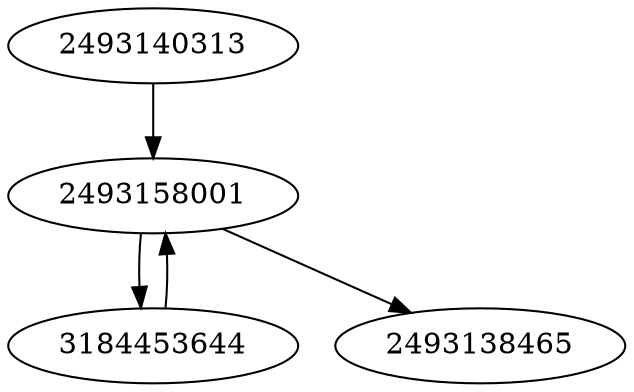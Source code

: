 strict digraph  {
2493140313;
2493158001;
3184453644;
2493138465;
2493140313 -> 2493158001;
2493158001 -> 2493138465;
2493158001 -> 3184453644;
3184453644 -> 2493158001;
}
